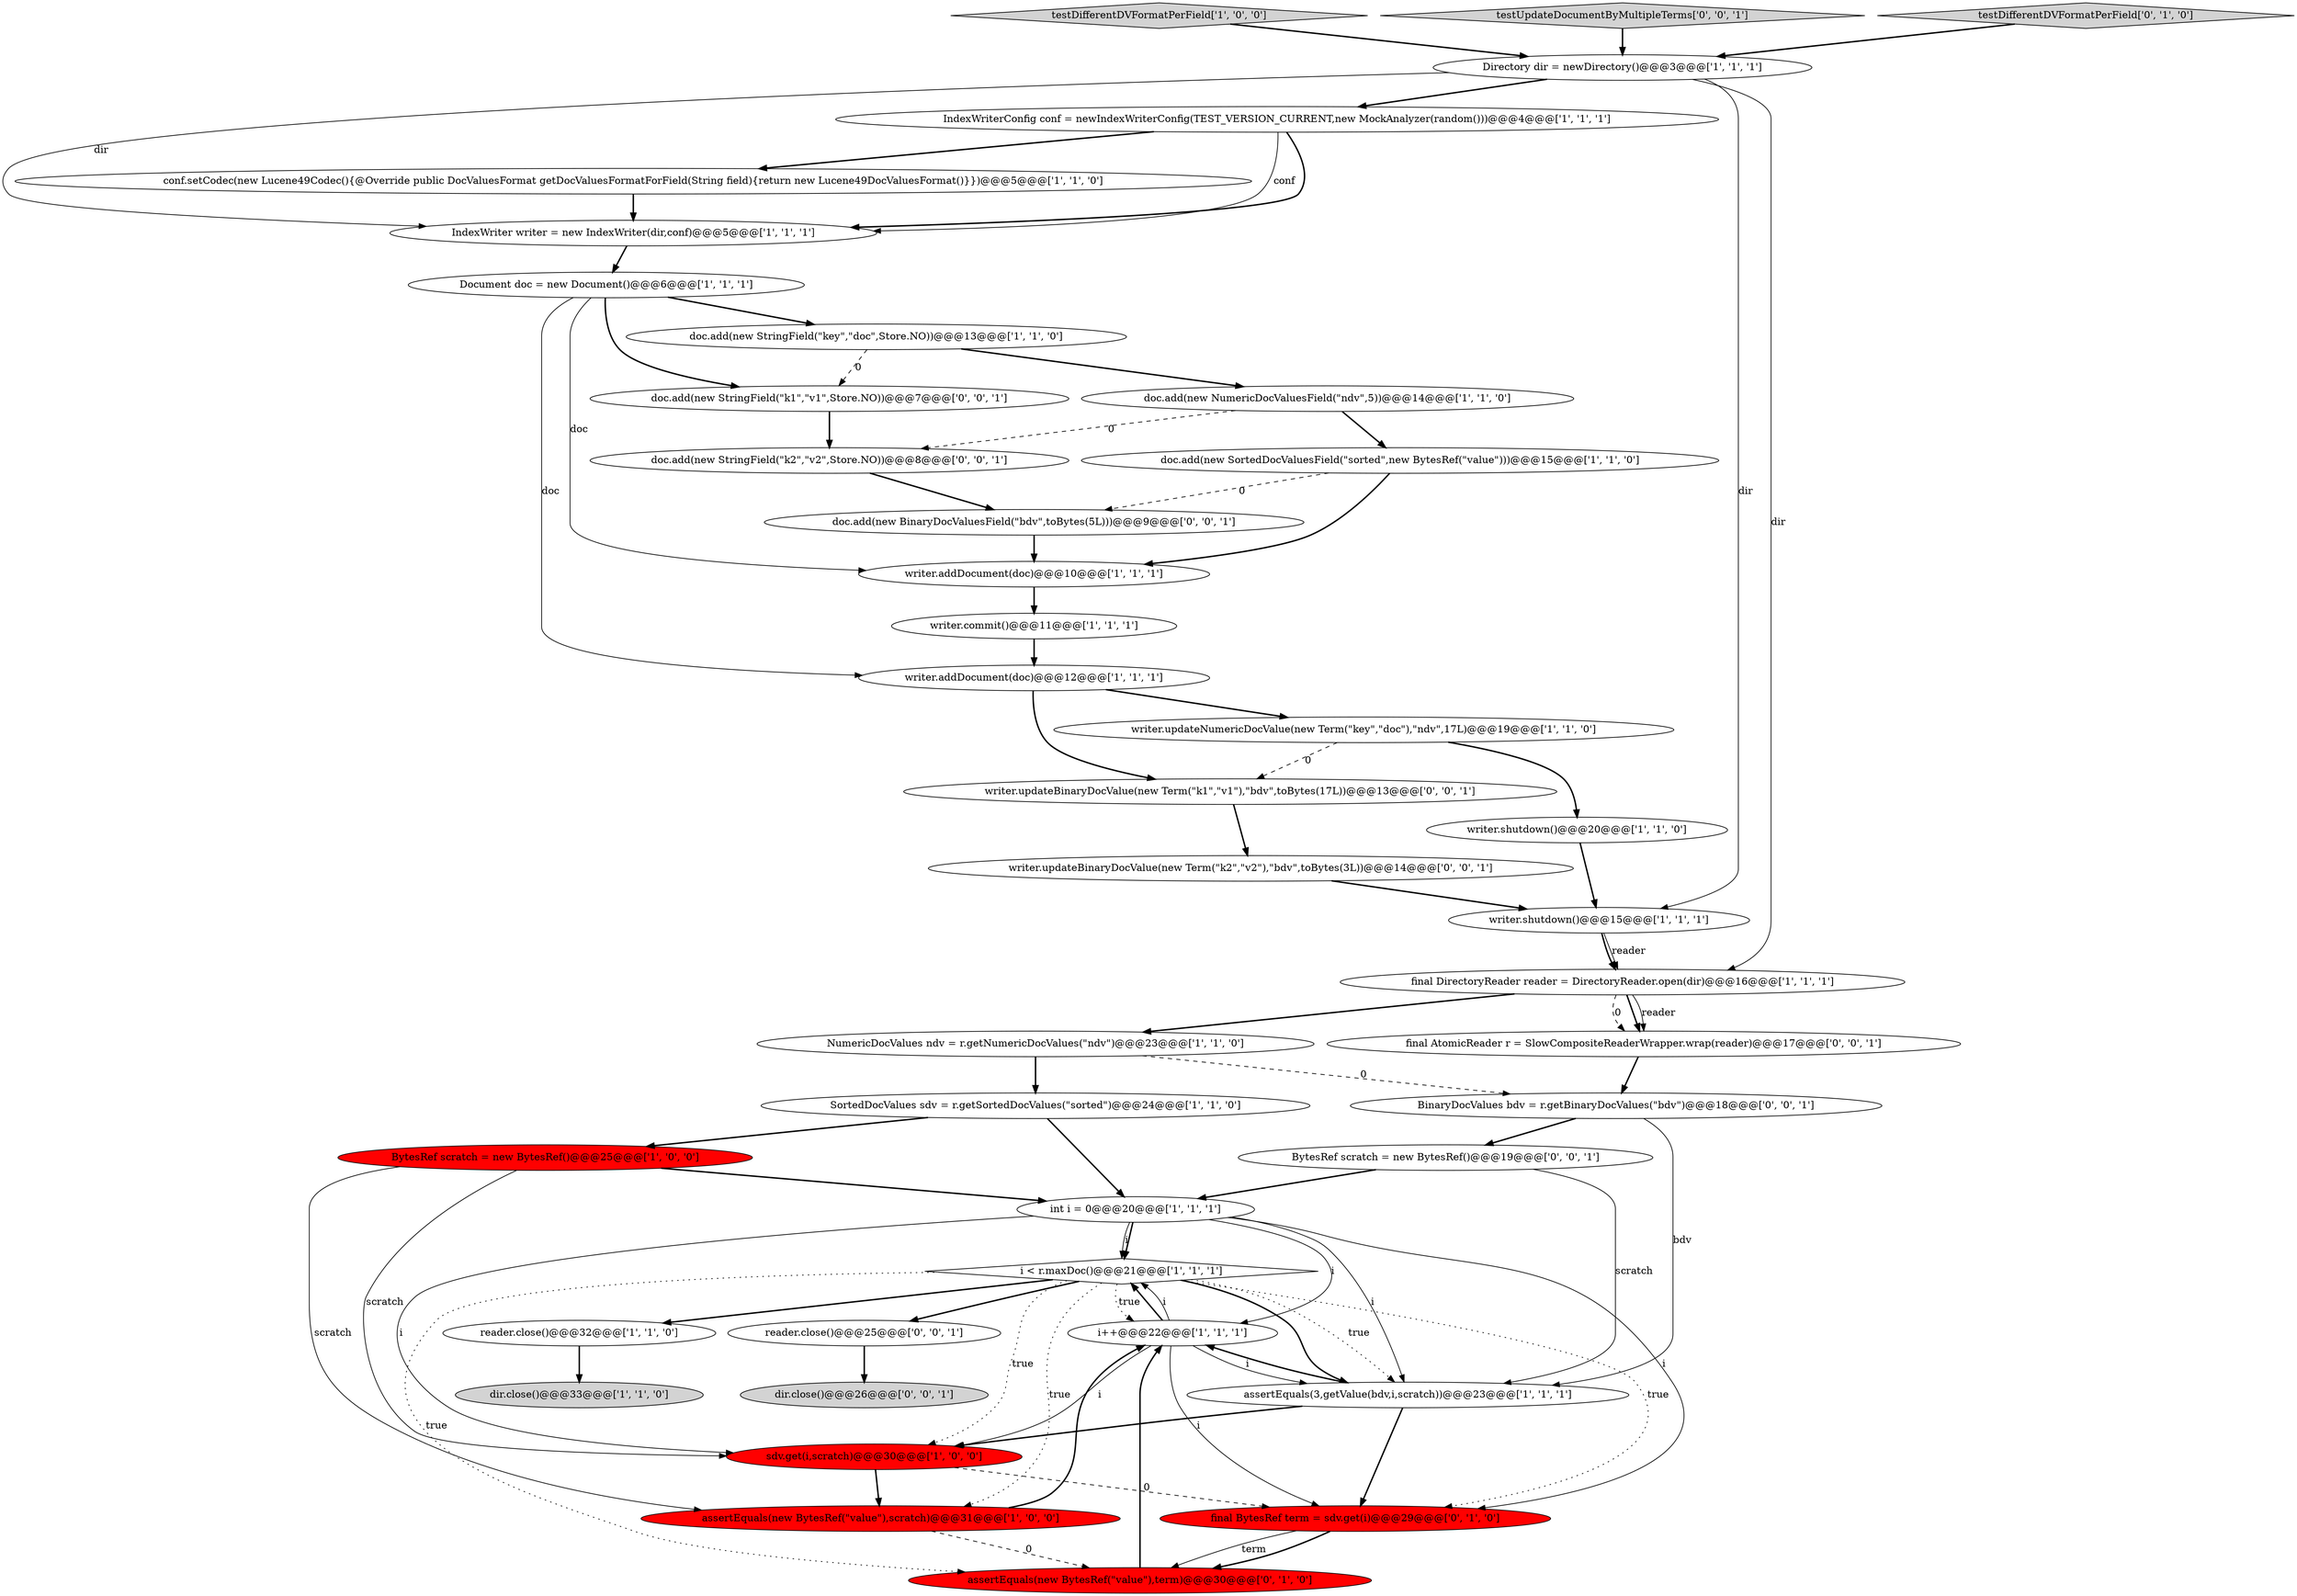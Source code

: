 digraph {
40 [style = filled, label = "dir.close()@@@26@@@['0', '0', '1']", fillcolor = lightgray, shape = ellipse image = "AAA0AAABBB3BBB"];
22 [style = filled, label = "i++@@@22@@@['1', '1', '1']", fillcolor = white, shape = ellipse image = "AAA0AAABBB1BBB"];
9 [style = filled, label = "writer.shutdown()@@@20@@@['1', '1', '0']", fillcolor = white, shape = ellipse image = "AAA0AAABBB1BBB"];
24 [style = filled, label = "int i = 0@@@20@@@['1', '1', '1']", fillcolor = white, shape = ellipse image = "AAA0AAABBB1BBB"];
35 [style = filled, label = "doc.add(new StringField(\"k1\",\"v1\",Store.NO))@@@7@@@['0', '0', '1']", fillcolor = white, shape = ellipse image = "AAA0AAABBB3BBB"];
2 [style = filled, label = "IndexWriterConfig conf = newIndexWriterConfig(TEST_VERSION_CURRENT,new MockAnalyzer(random()))@@@4@@@['1', '1', '1']", fillcolor = white, shape = ellipse image = "AAA0AAABBB1BBB"];
39 [style = filled, label = "final AtomicReader r = SlowCompositeReaderWrapper.wrap(reader)@@@17@@@['0', '0', '1']", fillcolor = white, shape = ellipse image = "AAA0AAABBB3BBB"];
5 [style = filled, label = "doc.add(new SortedDocValuesField(\"sorted\",new BytesRef(\"value\")))@@@15@@@['1', '1', '0']", fillcolor = white, shape = ellipse image = "AAA0AAABBB1BBB"];
1 [style = filled, label = "Directory dir = newDirectory()@@@3@@@['1', '1', '1']", fillcolor = white, shape = ellipse image = "AAA0AAABBB1BBB"];
34 [style = filled, label = "BinaryDocValues bdv = r.getBinaryDocValues(\"bdv\")@@@18@@@['0', '0', '1']", fillcolor = white, shape = ellipse image = "AAA0AAABBB3BBB"];
19 [style = filled, label = "IndexWriter writer = new IndexWriter(dir,conf)@@@5@@@['1', '1', '1']", fillcolor = white, shape = ellipse image = "AAA0AAABBB1BBB"];
25 [style = filled, label = "conf.setCodec(new Lucene49Codec(){@Override public DocValuesFormat getDocValuesFormatForField(String field){return new Lucene49DocValuesFormat()}})@@@5@@@['1', '1', '0']", fillcolor = white, shape = ellipse image = "AAA0AAABBB1BBB"];
6 [style = filled, label = "writer.updateNumericDocValue(new Term(\"key\",\"doc\"),\"ndv\",17L)@@@19@@@['1', '1', '0']", fillcolor = white, shape = ellipse image = "AAA0AAABBB1BBB"];
28 [style = filled, label = "final BytesRef term = sdv.get(i)@@@29@@@['0', '1', '0']", fillcolor = red, shape = ellipse image = "AAA1AAABBB2BBB"];
15 [style = filled, label = "assertEquals(3,getValue(bdv,i,scratch))@@@23@@@['1', '1', '1']", fillcolor = white, shape = ellipse image = "AAA0AAABBB1BBB"];
18 [style = filled, label = "dir.close()@@@33@@@['1', '1', '0']", fillcolor = lightgray, shape = ellipse image = "AAA0AAABBB1BBB"];
20 [style = filled, label = "assertEquals(new BytesRef(\"value\"),scratch)@@@31@@@['1', '0', '0']", fillcolor = red, shape = ellipse image = "AAA1AAABBB1BBB"];
7 [style = filled, label = "reader.close()@@@32@@@['1', '1', '0']", fillcolor = white, shape = ellipse image = "AAA0AAABBB1BBB"];
21 [style = filled, label = "sdv.get(i,scratch)@@@30@@@['1', '0', '0']", fillcolor = red, shape = ellipse image = "AAA1AAABBB1BBB"];
0 [style = filled, label = "doc.add(new NumericDocValuesField(\"ndv\",5))@@@14@@@['1', '1', '0']", fillcolor = white, shape = ellipse image = "AAA0AAABBB1BBB"];
26 [style = filled, label = "writer.shutdown()@@@15@@@['1', '1', '1']", fillcolor = white, shape = ellipse image = "AAA0AAABBB1BBB"];
29 [style = filled, label = "assertEquals(new BytesRef(\"value\"),term)@@@30@@@['0', '1', '0']", fillcolor = red, shape = ellipse image = "AAA1AAABBB2BBB"];
16 [style = filled, label = "Document doc = new Document()@@@6@@@['1', '1', '1']", fillcolor = white, shape = ellipse image = "AAA0AAABBB1BBB"];
13 [style = filled, label = "testDifferentDVFormatPerField['1', '0', '0']", fillcolor = lightgray, shape = diamond image = "AAA0AAABBB1BBB"];
38 [style = filled, label = "testUpdateDocumentByMultipleTerms['0', '0', '1']", fillcolor = lightgray, shape = diamond image = "AAA0AAABBB3BBB"];
11 [style = filled, label = "doc.add(new StringField(\"key\",\"doc\",Store.NO))@@@13@@@['1', '1', '0']", fillcolor = white, shape = ellipse image = "AAA0AAABBB1BBB"];
3 [style = filled, label = "writer.addDocument(doc)@@@12@@@['1', '1', '1']", fillcolor = white, shape = ellipse image = "AAA0AAABBB1BBB"];
10 [style = filled, label = "BytesRef scratch = new BytesRef()@@@25@@@['1', '0', '0']", fillcolor = red, shape = ellipse image = "AAA1AAABBB1BBB"];
8 [style = filled, label = "i < r.maxDoc()@@@21@@@['1', '1', '1']", fillcolor = white, shape = diamond image = "AAA0AAABBB1BBB"];
4 [style = filled, label = "writer.addDocument(doc)@@@10@@@['1', '1', '1']", fillcolor = white, shape = ellipse image = "AAA0AAABBB1BBB"];
32 [style = filled, label = "writer.updateBinaryDocValue(new Term(\"k2\",\"v2\"),\"bdv\",toBytes(3L))@@@14@@@['0', '0', '1']", fillcolor = white, shape = ellipse image = "AAA0AAABBB3BBB"];
37 [style = filled, label = "writer.updateBinaryDocValue(new Term(\"k1\",\"v1\"),\"bdv\",toBytes(17L))@@@13@@@['0', '0', '1']", fillcolor = white, shape = ellipse image = "AAA0AAABBB3BBB"];
30 [style = filled, label = "reader.close()@@@25@@@['0', '0', '1']", fillcolor = white, shape = ellipse image = "AAA0AAABBB3BBB"];
31 [style = filled, label = "doc.add(new BinaryDocValuesField(\"bdv\",toBytes(5L)))@@@9@@@['0', '0', '1']", fillcolor = white, shape = ellipse image = "AAA0AAABBB3BBB"];
17 [style = filled, label = "SortedDocValues sdv = r.getSortedDocValues(\"sorted\")@@@24@@@['1', '1', '0']", fillcolor = white, shape = ellipse image = "AAA0AAABBB1BBB"];
27 [style = filled, label = "testDifferentDVFormatPerField['0', '1', '0']", fillcolor = lightgray, shape = diamond image = "AAA0AAABBB2BBB"];
14 [style = filled, label = "writer.commit()@@@11@@@['1', '1', '1']", fillcolor = white, shape = ellipse image = "AAA0AAABBB1BBB"];
12 [style = filled, label = "NumericDocValues ndv = r.getNumericDocValues(\"ndv\")@@@23@@@['1', '1', '0']", fillcolor = white, shape = ellipse image = "AAA0AAABBB1BBB"];
23 [style = filled, label = "final DirectoryReader reader = DirectoryReader.open(dir)@@@16@@@['1', '1', '1']", fillcolor = white, shape = ellipse image = "AAA0AAABBB1BBB"];
33 [style = filled, label = "doc.add(new StringField(\"k2\",\"v2\",Store.NO))@@@8@@@['0', '0', '1']", fillcolor = white, shape = ellipse image = "AAA0AAABBB3BBB"];
36 [style = filled, label = "BytesRef scratch = new BytesRef()@@@19@@@['0', '0', '1']", fillcolor = white, shape = ellipse image = "AAA0AAABBB3BBB"];
14->3 [style = bold, label=""];
17->10 [style = bold, label=""];
28->29 [style = bold, label=""];
8->30 [style = bold, label=""];
2->19 [style = solid, label="conf"];
4->14 [style = bold, label=""];
27->1 [style = bold, label=""];
2->19 [style = bold, label=""];
10->20 [style = solid, label="scratch"];
16->11 [style = bold, label=""];
8->15 [style = bold, label=""];
24->15 [style = solid, label="i"];
3->37 [style = bold, label=""];
24->28 [style = solid, label="i"];
10->21 [style = solid, label="scratch"];
8->21 [style = dotted, label="true"];
20->29 [style = dashed, label="0"];
21->28 [style = dashed, label="0"];
15->21 [style = bold, label=""];
10->24 [style = bold, label=""];
39->34 [style = bold, label=""];
8->28 [style = dotted, label="true"];
12->17 [style = bold, label=""];
35->33 [style = bold, label=""];
8->15 [style = dotted, label="true"];
3->6 [style = bold, label=""];
31->4 [style = bold, label=""];
24->8 [style = solid, label="i"];
6->37 [style = dashed, label="0"];
32->26 [style = bold, label=""];
16->4 [style = solid, label="doc"];
26->23 [style = solid, label="reader"];
13->1 [style = bold, label=""];
24->22 [style = solid, label="i"];
8->7 [style = bold, label=""];
15->22 [style = bold, label=""];
19->16 [style = bold, label=""];
20->22 [style = bold, label=""];
38->1 [style = bold, label=""];
16->3 [style = solid, label="doc"];
9->26 [style = bold, label=""];
22->8 [style = bold, label=""];
1->23 [style = solid, label="dir"];
23->39 [style = solid, label="reader"];
34->15 [style = solid, label="bdv"];
11->0 [style = bold, label=""];
17->24 [style = bold, label=""];
21->20 [style = bold, label=""];
36->24 [style = bold, label=""];
15->28 [style = bold, label=""];
23->39 [style = dashed, label="0"];
0->33 [style = dashed, label="0"];
26->23 [style = bold, label=""];
5->4 [style = bold, label=""];
34->36 [style = bold, label=""];
1->26 [style = solid, label="dir"];
25->19 [style = bold, label=""];
8->22 [style = dotted, label="true"];
23->39 [style = bold, label=""];
7->18 [style = bold, label=""];
33->31 [style = bold, label=""];
37->32 [style = bold, label=""];
30->40 [style = bold, label=""];
22->15 [style = solid, label="i"];
5->31 [style = dashed, label="0"];
23->12 [style = bold, label=""];
1->2 [style = bold, label=""];
22->28 [style = solid, label="i"];
8->20 [style = dotted, label="true"];
36->15 [style = solid, label="scratch"];
29->22 [style = bold, label=""];
24->8 [style = bold, label=""];
6->9 [style = bold, label=""];
16->35 [style = bold, label=""];
22->21 [style = solid, label="i"];
8->29 [style = dotted, label="true"];
2->25 [style = bold, label=""];
28->29 [style = solid, label="term"];
12->34 [style = dashed, label="0"];
22->8 [style = solid, label="i"];
1->19 [style = solid, label="dir"];
11->35 [style = dashed, label="0"];
24->21 [style = solid, label="i"];
0->5 [style = bold, label=""];
}
